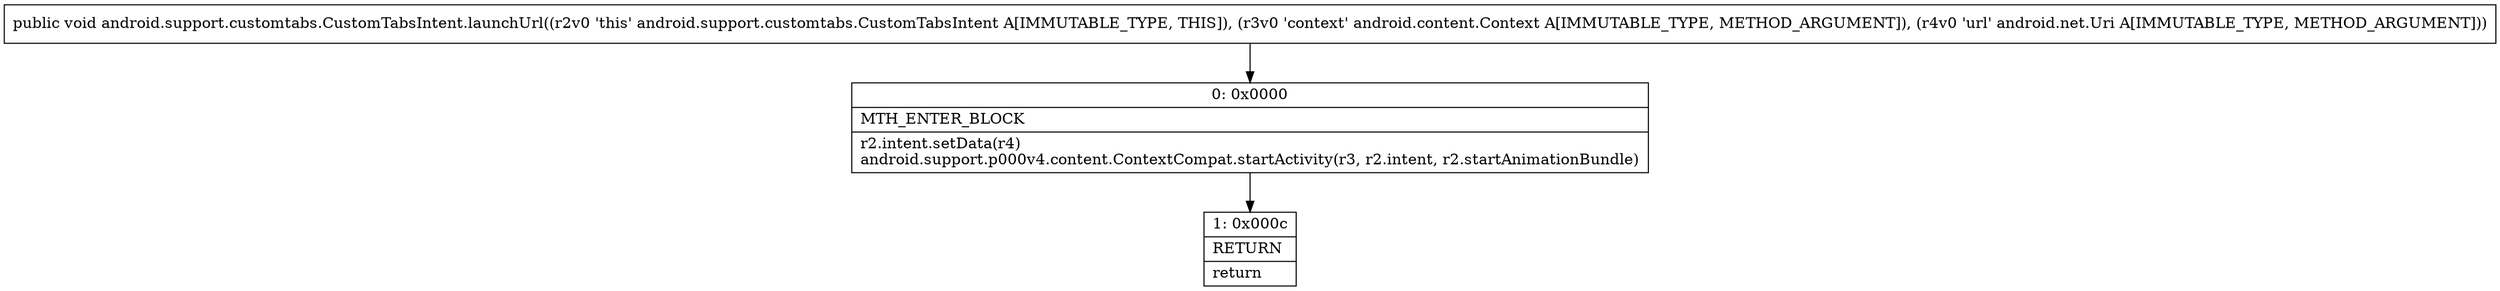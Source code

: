digraph "CFG forandroid.support.customtabs.CustomTabsIntent.launchUrl(Landroid\/content\/Context;Landroid\/net\/Uri;)V" {
Node_0 [shape=record,label="{0\:\ 0x0000|MTH_ENTER_BLOCK\l|r2.intent.setData(r4)\landroid.support.p000v4.content.ContextCompat.startActivity(r3, r2.intent, r2.startAnimationBundle)\l}"];
Node_1 [shape=record,label="{1\:\ 0x000c|RETURN\l|return\l}"];
MethodNode[shape=record,label="{public void android.support.customtabs.CustomTabsIntent.launchUrl((r2v0 'this' android.support.customtabs.CustomTabsIntent A[IMMUTABLE_TYPE, THIS]), (r3v0 'context' android.content.Context A[IMMUTABLE_TYPE, METHOD_ARGUMENT]), (r4v0 'url' android.net.Uri A[IMMUTABLE_TYPE, METHOD_ARGUMENT])) }"];
MethodNode -> Node_0;
Node_0 -> Node_1;
}

